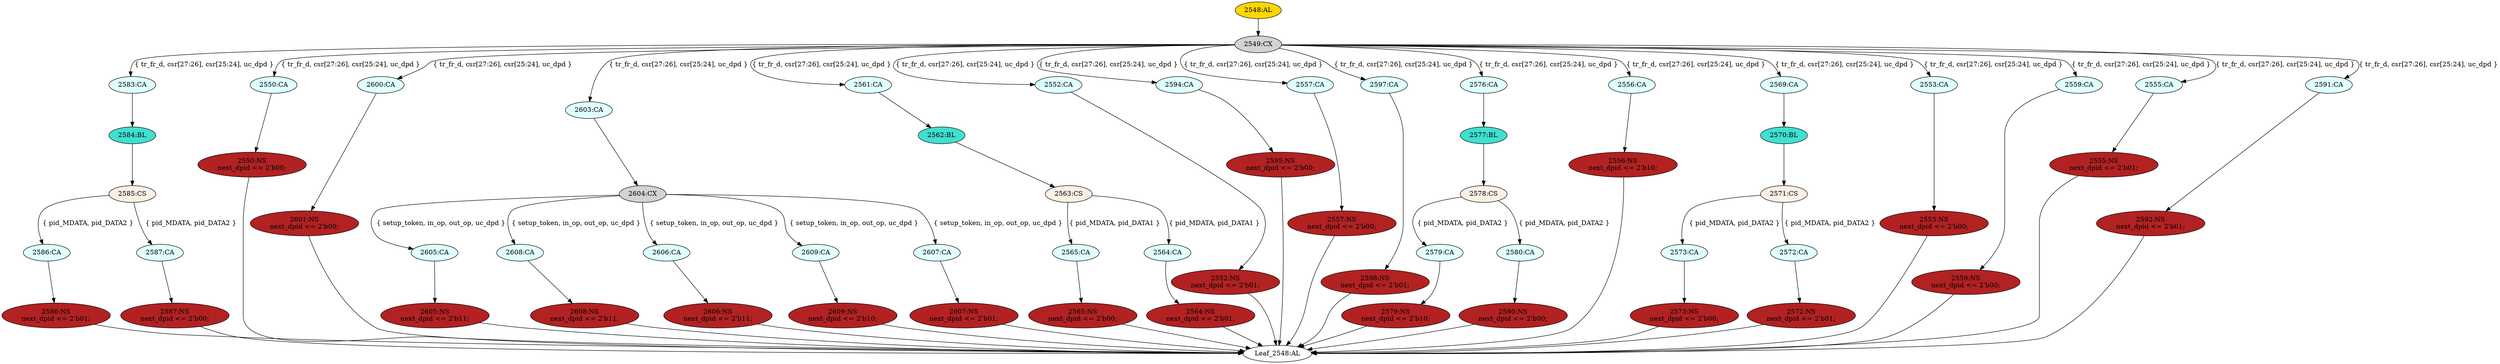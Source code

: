 strict digraph "" {
	node [label="\N"];
	"2583:CA"	 [ast="<pyverilog.vparser.ast.Case object at 0x7f13b559be10>",
		fillcolor=lightcyan,
		label="2583:CA",
		statements="[]",
		style=filled,
		typ=Case];
	"2584:BL"	 [ast="<pyverilog.vparser.ast.Block object at 0x7f13b559bed0>",
		fillcolor=turquoise,
		label="2584:BL",
		statements="[]",
		style=filled,
		typ=Block];
	"2583:CA" -> "2584:BL"	 [cond="[]",
		lineno=None];
	"2550:CA"	 [ast="<pyverilog.vparser.ast.Case object at 0x7f13b5542350>",
		fillcolor=lightcyan,
		label="2550:CA",
		statements="[]",
		style=filled,
		typ=Case];
	"2550:NS"	 [ast="<pyverilog.vparser.ast.NonblockingSubstitution object at 0x7f13b5542410>",
		fillcolor=firebrick,
		label="2550:NS
next_dpid <= 2'b00;",
		statements="[<pyverilog.vparser.ast.NonblockingSubstitution object at 0x7f13b5542410>]",
		style=filled,
		typ=NonblockingSubstitution];
	"2550:CA" -> "2550:NS"	 [cond="[]",
		lineno=None];
	"2573:CA"	 [ast="<pyverilog.vparser.ast.Case object at 0x7f13b5542550>",
		fillcolor=lightcyan,
		label="2573:CA",
		statements="[]",
		style=filled,
		typ=Case];
	"2573:NS"	 [ast="<pyverilog.vparser.ast.NonblockingSubstitution object at 0x7f13b55425d0>",
		fillcolor=firebrick,
		label="2573:NS
next_dpid <= 2'b00;",
		statements="[<pyverilog.vparser.ast.NonblockingSubstitution object at 0x7f13b55425d0>]",
		style=filled,
		typ=NonblockingSubstitution];
	"2573:CA" -> "2573:NS"	 [cond="[]",
		lineno=None];
	"2600:CA"	 [ast="<pyverilog.vparser.ast.Case object at 0x7f13b5542710>",
		fillcolor=lightcyan,
		label="2600:CA",
		statements="[]",
		style=filled,
		typ=Case];
	"2601:NS"	 [ast="<pyverilog.vparser.ast.NonblockingSubstitution object at 0x7f13b5542850>",
		fillcolor=firebrick,
		label="2601:NS
next_dpid <= 2'b00;",
		statements="[<pyverilog.vparser.ast.NonblockingSubstitution object at 0x7f13b5542850>]",
		style=filled,
		typ=NonblockingSubstitution];
	"2600:CA" -> "2601:NS"	 [cond="[]",
		lineno=None];
	"2603:CA"	 [ast="<pyverilog.vparser.ast.Case object at 0x7f13b5542990>",
		fillcolor=lightcyan,
		label="2603:CA",
		statements="[]",
		style=filled,
		typ=Case];
	"2604:CX"	 [ast="<pyverilog.vparser.ast.CasexStatement object at 0x7f13b5542a50>",
		fillcolor=lightgray,
		label="2604:CX",
		statements="[]",
		style=filled,
		typ=CasexStatement];
	"2603:CA" -> "2604:CX"	 [cond="[]",
		lineno=None];
	"2565:CA"	 [ast="<pyverilog.vparser.ast.Case object at 0x7f13b5547cd0>",
		fillcolor=lightcyan,
		label="2565:CA",
		statements="[]",
		style=filled,
		typ=Case];
	"2565:NS"	 [ast="<pyverilog.vparser.ast.NonblockingSubstitution object at 0x7f13b5547d50>",
		fillcolor=firebrick,
		label="2565:NS
next_dpid <= 2'b00;",
		statements="[<pyverilog.vparser.ast.NonblockingSubstitution object at 0x7f13b5547d50>]",
		style=filled,
		typ=NonblockingSubstitution];
	"2565:CA" -> "2565:NS"	 [cond="[]",
		lineno=None];
	"2572:NS"	 [ast="<pyverilog.vparser.ast.NonblockingSubstitution object at 0x7f13b5547890>",
		fillcolor=firebrick,
		label="2572:NS
next_dpid <= 2'b01;",
		statements="[<pyverilog.vparser.ast.NonblockingSubstitution object at 0x7f13b5547890>]",
		style=filled,
		typ=NonblockingSubstitution];
	"Leaf_2548:AL"	 [def_var="['next_dpid']",
		label="Leaf_2548:AL"];
	"2572:NS" -> "Leaf_2548:AL"	 [cond="[]",
		lineno=None];
	"2561:CA"	 [ast="<pyverilog.vparser.ast.Case object at 0x7f13b54a49d0>",
		fillcolor=lightcyan,
		label="2561:CA",
		statements="[]",
		style=filled,
		typ=Case];
	"2562:BL"	 [ast="<pyverilog.vparser.ast.Block object at 0x7f13b54a4190>",
		fillcolor=turquoise,
		label="2562:BL",
		statements="[]",
		style=filled,
		typ=Block];
	"2561:CA" -> "2562:BL"	 [cond="[]",
		lineno=None];
	"2605:CA"	 [ast="<pyverilog.vparser.ast.Case object at 0x7f13b5542c10>",
		fillcolor=lightcyan,
		label="2605:CA",
		statements="[]",
		style=filled,
		typ=Case];
	"2605:NS"	 [ast="<pyverilog.vparser.ast.NonblockingSubstitution object at 0x7f13b5542c90>",
		fillcolor=firebrick,
		label="2605:NS
next_dpid <= 2'b11;",
		statements="[<pyverilog.vparser.ast.NonblockingSubstitution object at 0x7f13b5542c90>]",
		style=filled,
		typ=NonblockingSubstitution];
	"2605:CA" -> "2605:NS"	 [cond="[]",
		lineno=None];
	"2577:BL"	 [ast="<pyverilog.vparser.ast.Block object at 0x7f13b5547e90>",
		fillcolor=turquoise,
		label="2577:BL",
		statements="[]",
		style=filled,
		typ=Block];
	"2578:CS"	 [ast="<pyverilog.vparser.ast.CaseStatement object at 0x7f13b5547ed0>",
		fillcolor=linen,
		label="2578:CS",
		statements="[]",
		style=filled,
		typ=CaseStatement];
	"2577:BL" -> "2578:CS"	 [cond="[]",
		lineno=None];
	"2552:CA"	 [ast="<pyverilog.vparser.ast.Case object at 0x7f13b5558390>",
		fillcolor=lightcyan,
		label="2552:CA",
		statements="[]",
		style=filled,
		typ=Case];
	"2552:NS"	 [ast="<pyverilog.vparser.ast.NonblockingSubstitution object at 0x7f13b5558450>",
		fillcolor=firebrick,
		label="2552:NS
next_dpid <= 2'b01;",
		statements="[<pyverilog.vparser.ast.NonblockingSubstitution object at 0x7f13b5558450>]",
		style=filled,
		typ=NonblockingSubstitution];
	"2552:CA" -> "2552:NS"	 [cond="[]",
		lineno=None];
	"2556:NS"	 [ast="<pyverilog.vparser.ast.NonblockingSubstitution object at 0x7f13b5558590>",
		fillcolor=firebrick,
		label="2556:NS
next_dpid <= 2'b10;",
		statements="[<pyverilog.vparser.ast.NonblockingSubstitution object at 0x7f13b5558590>]",
		style=filled,
		typ=NonblockingSubstitution];
	"2556:NS" -> "Leaf_2548:AL"	 [cond="[]",
		lineno=None];
	"2555:NS"	 [ast="<pyverilog.vparser.ast.NonblockingSubstitution object at 0x7f13b55586d0>",
		fillcolor=firebrick,
		label="2555:NS
next_dpid <= 2'b01;",
		statements="[<pyverilog.vparser.ast.NonblockingSubstitution object at 0x7f13b55586d0>]",
		style=filled,
		typ=NonblockingSubstitution];
	"2555:NS" -> "Leaf_2548:AL"	 [cond="[]",
		lineno=None];
	"2607:NS"	 [ast="<pyverilog.vparser.ast.NonblockingSubstitution object at 0x7f13b5547050>",
		fillcolor=firebrick,
		label="2607:NS
next_dpid <= 2'b01;",
		statements="[<pyverilog.vparser.ast.NonblockingSubstitution object at 0x7f13b5547050>]",
		style=filled,
		typ=NonblockingSubstitution];
	"2607:NS" -> "Leaf_2548:AL"	 [cond="[]",
		lineno=None];
	"2548:AL"	 [ast="<pyverilog.vparser.ast.Always object at 0x7f13b54a4c50>",
		clk_sens=True,
		fillcolor=gold,
		label="2548:AL",
		sens="['clk']",
		statements="[]",
		style=filled,
		typ=Always,
		use_var="['pid_MDATA', 'pid_DATA2', 'pid_DATA1', 'uc_dpd', 'in_op', 'setup_token', 'csr', 'out_op', 'tr_fr_d']"];
	"2549:CX"	 [ast="<pyverilog.vparser.ast.CasexStatement object at 0x7f13b54a46d0>",
		fillcolor=lightgray,
		label="2549:CX",
		statements="[]",
		style=filled,
		typ=CasexStatement];
	"2548:AL" -> "2549:CX"	 [cond="[]",
		lineno=None];
	"2570:BL"	 [ast="<pyverilog.vparser.ast.Block object at 0x7f13b5558810>",
		fillcolor=turquoise,
		label="2570:BL",
		statements="[]",
		style=filled,
		typ=Block];
	"2571:CS"	 [ast="<pyverilog.vparser.ast.CaseStatement object at 0x7f13b5547710>",
		fillcolor=linen,
		label="2571:CS",
		statements="[]",
		style=filled,
		typ=CaseStatement];
	"2570:BL" -> "2571:CS"	 [cond="[]",
		lineno=None];
	"2594:CA"	 [ast="<pyverilog.vparser.ast.Case object at 0x7f13b5558850>",
		fillcolor=lightcyan,
		label="2594:CA",
		statements="[]",
		style=filled,
		typ=Case];
	"2595:NS"	 [ast="<pyverilog.vparser.ast.NonblockingSubstitution object at 0x7f13b5558990>",
		fillcolor=firebrick,
		label="2595:NS
next_dpid <= 2'b00;",
		statements="[<pyverilog.vparser.ast.NonblockingSubstitution object at 0x7f13b5558990>]",
		style=filled,
		typ=NonblockingSubstitution];
	"2594:CA" -> "2595:NS"	 [cond="[]",
		lineno=None];
	"2585:CS"	 [ast="<pyverilog.vparser.ast.CaseStatement object at 0x7f13b559bf10>",
		fillcolor=linen,
		label="2585:CS",
		statements="[]",
		style=filled,
		typ=CaseStatement];
	"2584:BL" -> "2585:CS"	 [cond="[]",
		lineno=None];
	"2586:NS"	 [ast="<pyverilog.vparser.ast.NonblockingSubstitution object at 0x7f1395154c10>",
		fillcolor=firebrick,
		label="2586:NS
next_dpid <= 2'b01;",
		statements="[<pyverilog.vparser.ast.NonblockingSubstitution object at 0x7f1395154c10>]",
		style=filled,
		typ=NonblockingSubstitution];
	"2586:NS" -> "Leaf_2548:AL"	 [cond="[]",
		lineno=None];
	"2557:CA"	 [ast="<pyverilog.vparser.ast.Case object at 0x7f13b5558ad0>",
		fillcolor=lightcyan,
		label="2557:CA",
		statements="[]",
		style=filled,
		typ=Case];
	"2557:NS"	 [ast="<pyverilog.vparser.ast.NonblockingSubstitution object at 0x7f13b5558b90>",
		fillcolor=firebrick,
		label="2557:NS
next_dpid <= 2'b00;",
		statements="[<pyverilog.vparser.ast.NonblockingSubstitution object at 0x7f13b5558b90>]",
		style=filled,
		typ=NonblockingSubstitution];
	"2557:CA" -> "2557:NS"	 [cond="[]",
		lineno=None];
	"2608:CA"	 [ast="<pyverilog.vparser.ast.Case object at 0x7f13b5547190>",
		fillcolor=lightcyan,
		label="2608:CA",
		statements="[]",
		style=filled,
		typ=Case];
	"2608:NS"	 [ast="<pyverilog.vparser.ast.NonblockingSubstitution object at 0x7f13b5547210>",
		fillcolor=firebrick,
		label="2608:NS
next_dpid <= 2'b11;",
		statements="[<pyverilog.vparser.ast.NonblockingSubstitution object at 0x7f13b5547210>]",
		style=filled,
		typ=NonblockingSubstitution];
	"2608:CA" -> "2608:NS"	 [cond="[]",
		lineno=None];
	"2597:CA"	 [ast="<pyverilog.vparser.ast.Case object at 0x7f13b5558cd0>",
		fillcolor=lightcyan,
		label="2597:CA",
		statements="[]",
		style=filled,
		typ=Case];
	"2598:NS"	 [ast="<pyverilog.vparser.ast.NonblockingSubstitution object at 0x7f13b5558e10>",
		fillcolor=firebrick,
		label="2598:NS
next_dpid <= 2'b01;",
		statements="[<pyverilog.vparser.ast.NonblockingSubstitution object at 0x7f13b5558e10>]",
		style=filled,
		typ=NonblockingSubstitution];
	"2597:CA" -> "2598:NS"	 [cond="[]",
		lineno=None];
	"2576:CA"	 [ast="<pyverilog.vparser.ast.Case object at 0x7f13b5558f50>",
		fillcolor=lightcyan,
		label="2576:CA",
		statements="[]",
		style=filled,
		typ=Case];
	"2576:CA" -> "2577:BL"	 [cond="[]",
		lineno=None];
	"2549:CX" -> "2583:CA"	 [cond="['tr_fr_d', 'csr', 'csr', 'uc_dpd']",
		label="{ tr_fr_d, csr[27:26], csr[25:24], uc_dpd }",
		lineno=2549];
	"2549:CX" -> "2550:CA"	 [cond="['tr_fr_d', 'csr', 'csr', 'uc_dpd']",
		label="{ tr_fr_d, csr[27:26], csr[25:24], uc_dpd }",
		lineno=2549];
	"2549:CX" -> "2600:CA"	 [cond="['tr_fr_d', 'csr', 'csr', 'uc_dpd']",
		label="{ tr_fr_d, csr[27:26], csr[25:24], uc_dpd }",
		lineno=2549];
	"2549:CX" -> "2603:CA"	 [cond="['tr_fr_d', 'csr', 'csr', 'uc_dpd']",
		label="{ tr_fr_d, csr[27:26], csr[25:24], uc_dpd }",
		lineno=2549];
	"2549:CX" -> "2561:CA"	 [cond="['tr_fr_d', 'csr', 'csr', 'uc_dpd']",
		label="{ tr_fr_d, csr[27:26], csr[25:24], uc_dpd }",
		lineno=2549];
	"2549:CX" -> "2552:CA"	 [cond="['tr_fr_d', 'csr', 'csr', 'uc_dpd']",
		label="{ tr_fr_d, csr[27:26], csr[25:24], uc_dpd }",
		lineno=2549];
	"2549:CX" -> "2594:CA"	 [cond="['tr_fr_d', 'csr', 'csr', 'uc_dpd']",
		label="{ tr_fr_d, csr[27:26], csr[25:24], uc_dpd }",
		lineno=2549];
	"2549:CX" -> "2557:CA"	 [cond="['tr_fr_d', 'csr', 'csr', 'uc_dpd']",
		label="{ tr_fr_d, csr[27:26], csr[25:24], uc_dpd }",
		lineno=2549];
	"2549:CX" -> "2597:CA"	 [cond="['tr_fr_d', 'csr', 'csr', 'uc_dpd']",
		label="{ tr_fr_d, csr[27:26], csr[25:24], uc_dpd }",
		lineno=2549];
	"2549:CX" -> "2576:CA"	 [cond="['tr_fr_d', 'csr', 'csr', 'uc_dpd']",
		label="{ tr_fr_d, csr[27:26], csr[25:24], uc_dpd }",
		lineno=2549];
	"2556:CA"	 [ast="<pyverilog.vparser.ast.Case object at 0x7f13b54a4310>",
		fillcolor=lightcyan,
		label="2556:CA",
		statements="[]",
		style=filled,
		typ=Case];
	"2549:CX" -> "2556:CA"	 [cond="['tr_fr_d', 'csr', 'csr', 'uc_dpd']",
		label="{ tr_fr_d, csr[27:26], csr[25:24], uc_dpd }",
		lineno=2549];
	"2569:CA"	 [ast="<pyverilog.vparser.ast.Case object at 0x7f13b54a43d0>",
		fillcolor=lightcyan,
		label="2569:CA",
		statements="[]",
		style=filled,
		typ=Case];
	"2549:CX" -> "2569:CA"	 [cond="['tr_fr_d', 'csr', 'csr', 'uc_dpd']",
		label="{ tr_fr_d, csr[27:26], csr[25:24], uc_dpd }",
		lineno=2549];
	"2553:CA"	 [ast="<pyverilog.vparser.ast.Case object at 0x7f13b5547510>",
		fillcolor=lightcyan,
		label="2553:CA",
		statements="[]",
		style=filled,
		typ=Case];
	"2549:CX" -> "2553:CA"	 [cond="['tr_fr_d', 'csr', 'csr', 'uc_dpd']",
		label="{ tr_fr_d, csr[27:26], csr[25:24], uc_dpd }",
		lineno=2549];
	"2559:CA"	 [ast="<pyverilog.vparser.ast.Case object at 0x7f13b54a44d0>",
		fillcolor=lightcyan,
		label="2559:CA",
		statements="[]",
		style=filled,
		typ=Case];
	"2549:CX" -> "2559:CA"	 [cond="['tr_fr_d', 'csr', 'csr', 'uc_dpd']",
		label="{ tr_fr_d, csr[27:26], csr[25:24], uc_dpd }",
		lineno=2549];
	"2555:CA"	 [ast="<pyverilog.vparser.ast.Case object at 0x7f13b54a45d0>",
		fillcolor=lightcyan,
		label="2555:CA",
		statements="[]",
		style=filled,
		typ=Case];
	"2549:CX" -> "2555:CA"	 [cond="['tr_fr_d', 'csr', 'csr', 'uc_dpd']",
		label="{ tr_fr_d, csr[27:26], csr[25:24], uc_dpd }",
		lineno=2549];
	"2591:CA"	 [ast="<pyverilog.vparser.ast.Case object at 0x7f13b54a4ad0>",
		fillcolor=lightcyan,
		label="2591:CA",
		statements="[]",
		style=filled,
		typ=Case];
	"2549:CX" -> "2591:CA"	 [cond="['tr_fr_d', 'csr', 'csr', 'uc_dpd']",
		label="{ tr_fr_d, csr[27:26], csr[25:24], uc_dpd }",
		lineno=2549];
	"2564:NS"	 [ast="<pyverilog.vparser.ast.NonblockingSubstitution object at 0x7f13b5547b90>",
		fillcolor=firebrick,
		label="2564:NS
next_dpid <= 2'b01;",
		statements="[<pyverilog.vparser.ast.NonblockingSubstitution object at 0x7f13b5547b90>]",
		style=filled,
		typ=NonblockingSubstitution];
	"2564:NS" -> "Leaf_2548:AL"	 [cond="[]",
		lineno=None];
	"2606:NS"	 [ast="<pyverilog.vparser.ast.NonblockingSubstitution object at 0x7f13b5542e50>",
		fillcolor=firebrick,
		label="2606:NS
next_dpid <= 2'b11;",
		statements="[<pyverilog.vparser.ast.NonblockingSubstitution object at 0x7f13b5542e50>]",
		style=filled,
		typ=NonblockingSubstitution];
	"2606:NS" -> "Leaf_2548:AL"	 [cond="[]",
		lineno=None];
	"2572:CA"	 [ast="<pyverilog.vparser.ast.Case object at 0x7f13b5547810>",
		fillcolor=lightcyan,
		label="2572:CA",
		statements="[]",
		style=filled,
		typ=Case];
	"2572:CA" -> "2572:NS"	 [cond="[]",
		lineno=None];
	"2595:NS" -> "Leaf_2548:AL"	 [cond="[]",
		lineno=None];
	"2592:NS"	 [ast="<pyverilog.vparser.ast.NonblockingSubstitution object at 0x7f13b54a4050>",
		fillcolor=firebrick,
		label="2592:NS
next_dpid <= 2'b01;",
		statements="[<pyverilog.vparser.ast.NonblockingSubstitution object at 0x7f13b54a4050>]",
		style=filled,
		typ=NonblockingSubstitution];
	"2592:NS" -> "Leaf_2548:AL"	 [cond="[]",
		lineno=None];
	"2553:NS"	 [ast="<pyverilog.vparser.ast.NonblockingSubstitution object at 0x7f13b55475d0>",
		fillcolor=firebrick,
		label="2553:NS
next_dpid <= 2'b00;",
		statements="[<pyverilog.vparser.ast.NonblockingSubstitution object at 0x7f13b55475d0>]",
		style=filled,
		typ=NonblockingSubstitution];
	"2553:NS" -> "Leaf_2548:AL"	 [cond="[]",
		lineno=None];
	"2563:CS"	 [ast="<pyverilog.vparser.ast.CaseStatement object at 0x7f13b5547a10>",
		fillcolor=linen,
		label="2563:CS",
		statements="[]",
		style=filled,
		typ=CaseStatement];
	"2562:BL" -> "2563:CS"	 [cond="[]",
		lineno=None];
	"2559:NS"	 [ast="<pyverilog.vparser.ast.NonblockingSubstitution object at 0x7f13b54a41d0>",
		fillcolor=firebrick,
		label="2559:NS
next_dpid <= 2'b00;",
		statements="[<pyverilog.vparser.ast.NonblockingSubstitution object at 0x7f13b54a41d0>]",
		style=filled,
		typ=NonblockingSubstitution];
	"2559:NS" -> "Leaf_2548:AL"	 [cond="[]",
		lineno=None];
	"2571:CS" -> "2573:CA"	 [cond="['pid_MDATA', 'pid_DATA2']",
		label="{ pid_MDATA, pid_DATA2 }",
		lineno=2571];
	"2571:CS" -> "2572:CA"	 [cond="['pid_MDATA', 'pid_DATA2']",
		label="{ pid_MDATA, pid_DATA2 }",
		lineno=2571];
	"2556:CA" -> "2556:NS"	 [cond="[]",
		lineno=None];
	"2569:CA" -> "2570:BL"	 [cond="[]",
		lineno=None];
	"2564:CA"	 [ast="<pyverilog.vparser.ast.Case object at 0x7f13b5547b10>",
		fillcolor=lightcyan,
		label="2564:CA",
		statements="[]",
		style=filled,
		typ=Case];
	"2564:CA" -> "2564:NS"	 [cond="[]",
		lineno=None];
	"2553:CA" -> "2553:NS"	 [cond="[]",
		lineno=None];
	"2606:CA"	 [ast="<pyverilog.vparser.ast.Case object at 0x7f13b5542dd0>",
		fillcolor=lightcyan,
		label="2606:CA",
		statements="[]",
		style=filled,
		typ=Case];
	"2606:CA" -> "2606:NS"	 [cond="[]",
		lineno=None];
	"2565:NS" -> "Leaf_2548:AL"	 [cond="[]",
		lineno=None];
	"2579:CA"	 [ast="<pyverilog.vparser.ast.Case object at 0x7f13b5547fd0>",
		fillcolor=lightcyan,
		label="2579:CA",
		statements="[]",
		style=filled,
		typ=Case];
	"2579:NS"	 [ast="<pyverilog.vparser.ast.NonblockingSubstitution object at 0x7f13b5558090>",
		fillcolor=firebrick,
		label="2579:NS
next_dpid <= 2'b10;",
		statements="[<pyverilog.vparser.ast.NonblockingSubstitution object at 0x7f13b5558090>]",
		style=filled,
		typ=NonblockingSubstitution];
	"2579:CA" -> "2579:NS"	 [cond="[]",
		lineno=None];
	"2587:NS"	 [ast="<pyverilog.vparser.ast.NonblockingSubstitution object at 0x7f13b55421d0>",
		fillcolor=firebrick,
		label="2587:NS
next_dpid <= 2'b00;",
		statements="[<pyverilog.vparser.ast.NonblockingSubstitution object at 0x7f13b55421d0>]",
		style=filled,
		typ=NonblockingSubstitution];
	"2587:NS" -> "Leaf_2548:AL"	 [cond="[]",
		lineno=None];
	"2580:NS"	 [ast="<pyverilog.vparser.ast.NonblockingSubstitution object at 0x7f13b5558250>",
		fillcolor=firebrick,
		label="2580:NS
next_dpid <= 2'b00;",
		statements="[<pyverilog.vparser.ast.NonblockingSubstitution object at 0x7f13b5558250>]",
		style=filled,
		typ=NonblockingSubstitution];
	"2580:NS" -> "Leaf_2548:AL"	 [cond="[]",
		lineno=None];
	"2609:NS"	 [ast="<pyverilog.vparser.ast.NonblockingSubstitution object at 0x7f13b55473d0>",
		fillcolor=firebrick,
		label="2609:NS
next_dpid <= 2'b10;",
		statements="[<pyverilog.vparser.ast.NonblockingSubstitution object at 0x7f13b55473d0>]",
		style=filled,
		typ=NonblockingSubstitution];
	"2609:NS" -> "Leaf_2548:AL"	 [cond="[]",
		lineno=None];
	"2586:CA"	 [ast="<pyverilog.vparser.ast.Case object at 0x7f13b55755d0>",
		fillcolor=lightcyan,
		label="2586:CA",
		statements="[]",
		style=filled,
		typ=Case];
	"2586:CA" -> "2586:NS"	 [cond="[]",
		lineno=None];
	"2552:NS" -> "Leaf_2548:AL"	 [cond="[]",
		lineno=None];
	"2559:CA" -> "2559:NS"	 [cond="[]",
		lineno=None];
	"2555:CA" -> "2555:NS"	 [cond="[]",
		lineno=None];
	"2585:CS" -> "2586:CA"	 [cond="['pid_MDATA', 'pid_DATA2']",
		label="{ pid_MDATA, pid_DATA2 }",
		lineno=2585];
	"2587:CA"	 [ast="<pyverilog.vparser.ast.Case object at 0x7f13b5542150>",
		fillcolor=lightcyan,
		label="2587:CA",
		statements="[]",
		style=filled,
		typ=Case];
	"2585:CS" -> "2587:CA"	 [cond="['pid_MDATA', 'pid_DATA2']",
		label="{ pid_MDATA, pid_DATA2 }",
		lineno=2585];
	"2587:CA" -> "2587:NS"	 [cond="[]",
		lineno=None];
	"2580:CA"	 [ast="<pyverilog.vparser.ast.Case object at 0x7f13b55581d0>",
		fillcolor=lightcyan,
		label="2580:CA",
		statements="[]",
		style=filled,
		typ=Case];
	"2580:CA" -> "2580:NS"	 [cond="[]",
		lineno=None];
	"2578:CS" -> "2579:CA"	 [cond="['pid_MDATA', 'pid_DATA2']",
		label="{ pid_MDATA, pid_DATA2 }",
		lineno=2578];
	"2578:CS" -> "2580:CA"	 [cond="['pid_MDATA', 'pid_DATA2']",
		label="{ pid_MDATA, pid_DATA2 }",
		lineno=2578];
	"2598:NS" -> "Leaf_2548:AL"	 [cond="[]",
		lineno=None];
	"2605:NS" -> "Leaf_2548:AL"	 [cond="[]",
		lineno=None];
	"2608:NS" -> "Leaf_2548:AL"	 [cond="[]",
		lineno=None];
	"2563:CS" -> "2565:CA"	 [cond="['pid_MDATA', 'pid_DATA1']",
		label="{ pid_MDATA, pid_DATA1 }",
		lineno=2563];
	"2563:CS" -> "2564:CA"	 [cond="['pid_MDATA', 'pid_DATA1']",
		label="{ pid_MDATA, pid_DATA1 }",
		lineno=2563];
	"2557:NS" -> "Leaf_2548:AL"	 [cond="[]",
		lineno=None];
	"2550:NS" -> "Leaf_2548:AL"	 [cond="[]",
		lineno=None];
	"2579:NS" -> "Leaf_2548:AL"	 [cond="[]",
		lineno=None];
	"2573:NS" -> "Leaf_2548:AL"	 [cond="[]",
		lineno=None];
	"2609:CA"	 [ast="<pyverilog.vparser.ast.Case object at 0x7f13b5547350>",
		fillcolor=lightcyan,
		label="2609:CA",
		statements="[]",
		style=filled,
		typ=Case];
	"2609:CA" -> "2609:NS"	 [cond="[]",
		lineno=None];
	"2601:NS" -> "Leaf_2548:AL"	 [cond="[]",
		lineno=None];
	"2604:CX" -> "2605:CA"	 [cond="['setup_token', 'in_op', 'out_op', 'uc_dpd']",
		label="{ setup_token, in_op, out_op, uc_dpd }",
		lineno=2604];
	"2604:CX" -> "2608:CA"	 [cond="['setup_token', 'in_op', 'out_op', 'uc_dpd']",
		label="{ setup_token, in_op, out_op, uc_dpd }",
		lineno=2604];
	"2604:CX" -> "2606:CA"	 [cond="['setup_token', 'in_op', 'out_op', 'uc_dpd']",
		label="{ setup_token, in_op, out_op, uc_dpd }",
		lineno=2604];
	"2604:CX" -> "2609:CA"	 [cond="['setup_token', 'in_op', 'out_op', 'uc_dpd']",
		label="{ setup_token, in_op, out_op, uc_dpd }",
		lineno=2604];
	"2607:CA"	 [ast="<pyverilog.vparser.ast.Case object at 0x7f13b5542f90>",
		fillcolor=lightcyan,
		label="2607:CA",
		statements="[]",
		style=filled,
		typ=Case];
	"2604:CX" -> "2607:CA"	 [cond="['setup_token', 'in_op', 'out_op', 'uc_dpd']",
		label="{ setup_token, in_op, out_op, uc_dpd }",
		lineno=2604];
	"2607:CA" -> "2607:NS"	 [cond="[]",
		lineno=None];
	"2591:CA" -> "2592:NS"	 [cond="[]",
		lineno=None];
}
